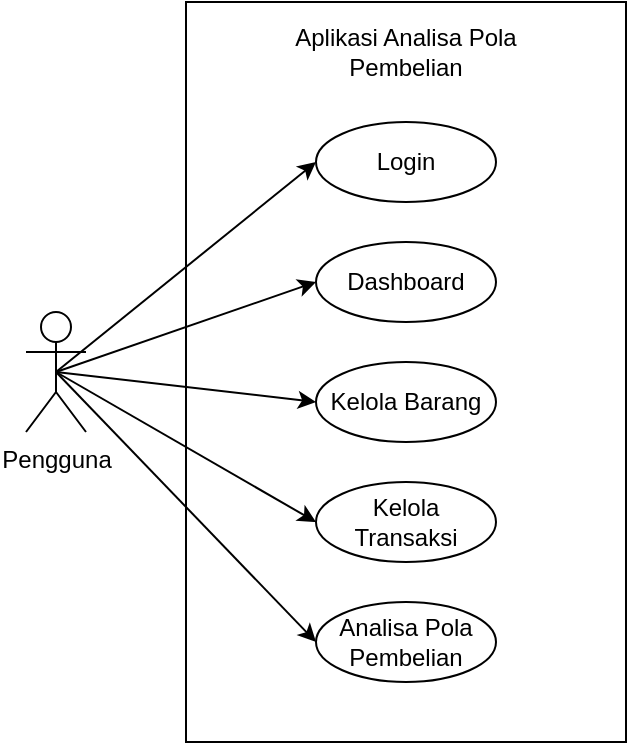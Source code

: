 <mxfile version="21.0.6" type="device"><diagram name="Halaman-1" id="wjL8Yiy2CK4WideHKC4D"><mxGraphModel dx="747" dy="420" grid="1" gridSize="10" guides="1" tooltips="1" connect="1" arrows="1" fold="1" page="1" pageScale="1" pageWidth="827" pageHeight="1169" math="0" shadow="0"><root><mxCell id="0"/><mxCell id="1" parent="0"/><mxCell id="1hTW4J1MbuAFJFa5W1ka-1" value="" style="rounded=0;whiteSpace=wrap;html=1;" vertex="1" parent="1"><mxGeometry x="280" y="120" width="220" height="370" as="geometry"/></mxCell><mxCell id="1hTW4J1MbuAFJFa5W1ka-2" value="Aplikasi Analisa Pola Pembelian" style="text;html=1;strokeColor=none;fillColor=none;align=center;verticalAlign=middle;whiteSpace=wrap;rounded=0;" vertex="1" parent="1"><mxGeometry x="330" y="130" width="120" height="30" as="geometry"/></mxCell><mxCell id="1hTW4J1MbuAFJFa5W1ka-3" value="Login" style="ellipse;whiteSpace=wrap;html=1;" vertex="1" parent="1"><mxGeometry x="345" y="180" width="90" height="40" as="geometry"/></mxCell><mxCell id="1hTW4J1MbuAFJFa5W1ka-4" value="Dashboard" style="ellipse;whiteSpace=wrap;html=1;" vertex="1" parent="1"><mxGeometry x="345" y="240" width="90" height="40" as="geometry"/></mxCell><mxCell id="1hTW4J1MbuAFJFa5W1ka-5" value="Kelola Barang" style="ellipse;whiteSpace=wrap;html=1;" vertex="1" parent="1"><mxGeometry x="345" y="300" width="90" height="40" as="geometry"/></mxCell><mxCell id="1hTW4J1MbuAFJFa5W1ka-6" value="Kelola Transaksi" style="ellipse;whiteSpace=wrap;html=1;" vertex="1" parent="1"><mxGeometry x="345" y="360" width="90" height="40" as="geometry"/></mxCell><mxCell id="1hTW4J1MbuAFJFa5W1ka-7" value="Analisa Pola Pembelian" style="ellipse;whiteSpace=wrap;html=1;" vertex="1" parent="1"><mxGeometry x="345" y="420" width="90" height="40" as="geometry"/></mxCell><mxCell id="1hTW4J1MbuAFJFa5W1ka-12" style="rounded=0;orthogonalLoop=1;jettySize=auto;html=1;exitX=0.5;exitY=0.5;exitDx=0;exitDy=0;exitPerimeter=0;entryX=0;entryY=0.5;entryDx=0;entryDy=0;" edge="1" parent="1" source="1hTW4J1MbuAFJFa5W1ka-8" target="1hTW4J1MbuAFJFa5W1ka-3"><mxGeometry relative="1" as="geometry"/></mxCell><mxCell id="1hTW4J1MbuAFJFa5W1ka-13" style="rounded=0;orthogonalLoop=1;jettySize=auto;html=1;exitX=0.5;exitY=0.5;exitDx=0;exitDy=0;exitPerimeter=0;entryX=0;entryY=0.5;entryDx=0;entryDy=0;" edge="1" parent="1" source="1hTW4J1MbuAFJFa5W1ka-8" target="1hTW4J1MbuAFJFa5W1ka-4"><mxGeometry relative="1" as="geometry"/></mxCell><mxCell id="1hTW4J1MbuAFJFa5W1ka-14" style="rounded=0;orthogonalLoop=1;jettySize=auto;html=1;exitX=0.5;exitY=0.5;exitDx=0;exitDy=0;exitPerimeter=0;entryX=0;entryY=0.5;entryDx=0;entryDy=0;" edge="1" parent="1" source="1hTW4J1MbuAFJFa5W1ka-8" target="1hTW4J1MbuAFJFa5W1ka-5"><mxGeometry relative="1" as="geometry"/></mxCell><mxCell id="1hTW4J1MbuAFJFa5W1ka-15" style="rounded=0;orthogonalLoop=1;jettySize=auto;html=1;exitX=0.5;exitY=0.5;exitDx=0;exitDy=0;exitPerimeter=0;entryX=0;entryY=0.5;entryDx=0;entryDy=0;" edge="1" parent="1" source="1hTW4J1MbuAFJFa5W1ka-8" target="1hTW4J1MbuAFJFa5W1ka-6"><mxGeometry relative="1" as="geometry"/></mxCell><mxCell id="1hTW4J1MbuAFJFa5W1ka-16" style="rounded=0;orthogonalLoop=1;jettySize=auto;html=1;exitX=0.5;exitY=0.5;exitDx=0;exitDy=0;exitPerimeter=0;entryX=0;entryY=0.5;entryDx=0;entryDy=0;" edge="1" parent="1" source="1hTW4J1MbuAFJFa5W1ka-8" target="1hTW4J1MbuAFJFa5W1ka-7"><mxGeometry relative="1" as="geometry"/></mxCell><mxCell id="1hTW4J1MbuAFJFa5W1ka-8" value="Pengguna" style="shape=umlActor;verticalLabelPosition=bottom;verticalAlign=top;html=1;outlineConnect=0;" vertex="1" parent="1"><mxGeometry x="200" y="275" width="30" height="60" as="geometry"/></mxCell></root></mxGraphModel></diagram></mxfile>